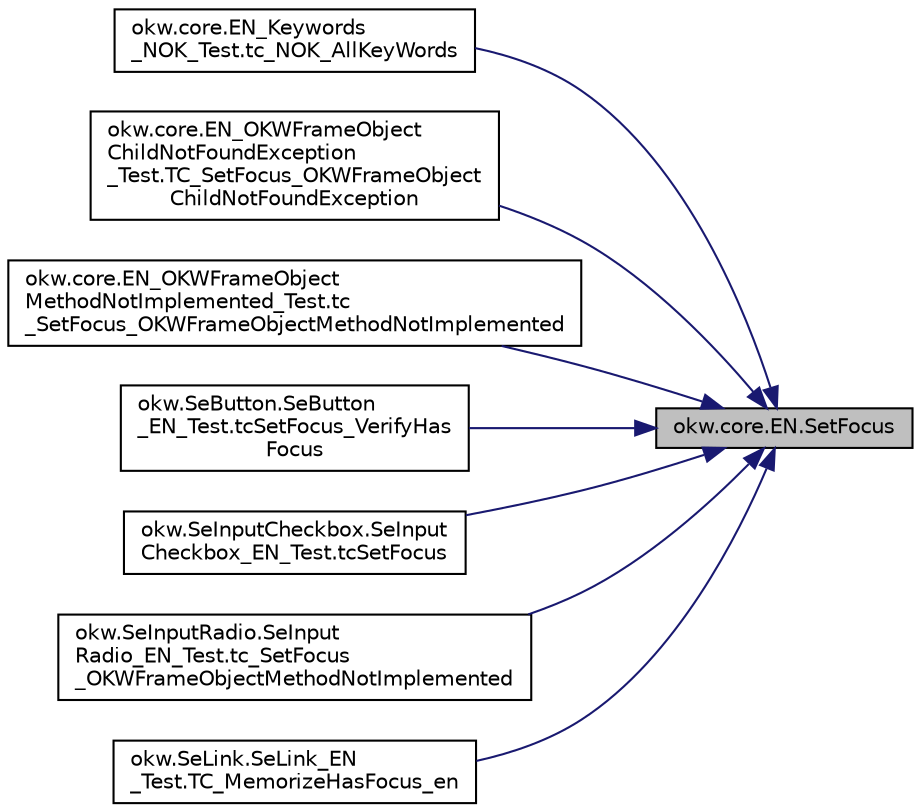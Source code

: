 digraph "okw.core.EN.SetFocus"
{
 // INTERACTIVE_SVG=YES
 // LATEX_PDF_SIZE
  edge [fontname="Helvetica",fontsize="10",labelfontname="Helvetica",labelfontsize="10"];
  node [fontname="Helvetica",fontsize="10",shape=record];
  rankdir="RL";
  Node2103 [label="okw.core.EN.SetFocus",height=0.2,width=0.4,color="black", fillcolor="grey75", style="filled", fontcolor="black",tooltip="Setzt den Fokus auf das gegebene Fensterobjekt."];
  Node2103 -> Node2104 [dir="back",color="midnightblue",fontsize="10",style="solid",fontname="Helvetica"];
  Node2104 [label="okw.core.EN_Keywords\l_NOK_Test.tc_NOK_AllKeyWords",height=0.2,width=0.4,color="black", fillcolor="white", style="filled",URL="$classokw_1_1core_1_1_e_n___keywords___n_o_k___test.html#a81a960a2341dfb0e27da7871291c84dc",tooltip="Prüft methoden aufruf für einen einfachen Click."];
  Node2103 -> Node2105 [dir="back",color="midnightblue",fontsize="10",style="solid",fontname="Helvetica"];
  Node2105 [label="okw.core.EN_OKWFrameObject\lChildNotFoundException\l_Test.TC_SetFocus_OKWFrameObject\lChildNotFoundException",height=0.2,width=0.4,color="black", fillcolor="white", style="filled",URL="$classokw_1_1core_1_1_e_n___o_k_w_frame_object_child_not_found_exception___test.html#a4b7ecafa2d100e1be21175716680672c",tooltip="Prüft ob die Ausnahme OKWFrameObjectChildNotFoundException durch SetFocus ausgelöst wird,..."];
  Node2103 -> Node2106 [dir="back",color="midnightblue",fontsize="10",style="solid",fontname="Helvetica"];
  Node2106 [label="okw.core.EN_OKWFrameObject\lMethodNotImplemented_Test.tc\l_SetFocus_OKWFrameObjectMethodNotImplemented",height=0.2,width=0.4,color="black", fillcolor="white", style="filled",URL="$classokw_1_1core_1_1_e_n___o_k_w_frame_object_method_not_implemented___test.html#a321092d8c4d819347dbef0ca14aa7581",tooltip="Prüft ob die Ausnahme OKWFrameObjectMethodNotImplemented von SetFocus( FN ) ausgelöst wird."];
  Node2103 -> Node2107 [dir="back",color="midnightblue",fontsize="10",style="solid",fontname="Helvetica"];
  Node2107 [label="okw.SeButton.SeButton\l_EN_Test.tcSetFocus_VerifyHas\lFocus",height=0.2,width=0.4,color="black", fillcolor="white", style="filled",URL="$classokw_1_1_se_button_1_1_se_button___e_n___test.html#aae80c3c05016ea5b9f387ee64c1efd1f",tooltip="Test des Schlüsselwortes SetFocus und VerifyHasFocus für den GUI-Adapter SeButton."];
  Node2103 -> Node2108 [dir="back",color="midnightblue",fontsize="10",style="solid",fontname="Helvetica"];
  Node2108 [label="okw.SeInputCheckbox.SeInput\lCheckbox_EN_Test.tcSetFocus",height=0.2,width=0.4,color="black", fillcolor="white", style="filled",URL="$classokw_1_1_se_input_checkbox_1_1_se_input_checkbox___e_n___test.html#ad572d5badb79741c496835cbb5c2d6df",tooltip="Prüft die SetFocusFunktion bei Textfelder mit dem Attribute \"ReadOnly\"."];
  Node2103 -> Node2109 [dir="back",color="midnightblue",fontsize="10",style="solid",fontname="Helvetica"];
  Node2109 [label="okw.SeInputRadio.SeInput\lRadio_EN_Test.tc_SetFocus\l_OKWFrameObjectMethodNotImplemented",height=0.2,width=0.4,color="black", fillcolor="white", style="filled",URL="$classokw_1_1_se_input_radio_1_1_se_input_radio___e_n___test.html#a03e86e4db1ffedbd01c1e73d682b2bb9",tooltip="Test des Schlüsselwortes SetFocus und VerifyHasFocus für den GUI-Adapter SeInputRadio."];
  Node2103 -> Node2110 [dir="back",color="midnightblue",fontsize="10",style="solid",fontname="Helvetica"];
  Node2110 [label="okw.SeLink.SeLink_EN\l_Test.TC_MemorizeHasFocus_en",height=0.2,width=0.4,color="black", fillcolor="white", style="filled",URL="$classokw_1_1_se_link_1_1_se_link___e_n___test.html#a62aa2dfe0475b6579877aa5ef89615c3",tooltip="Prüft die Methode SeLink.MemorizeFocus."];
}
